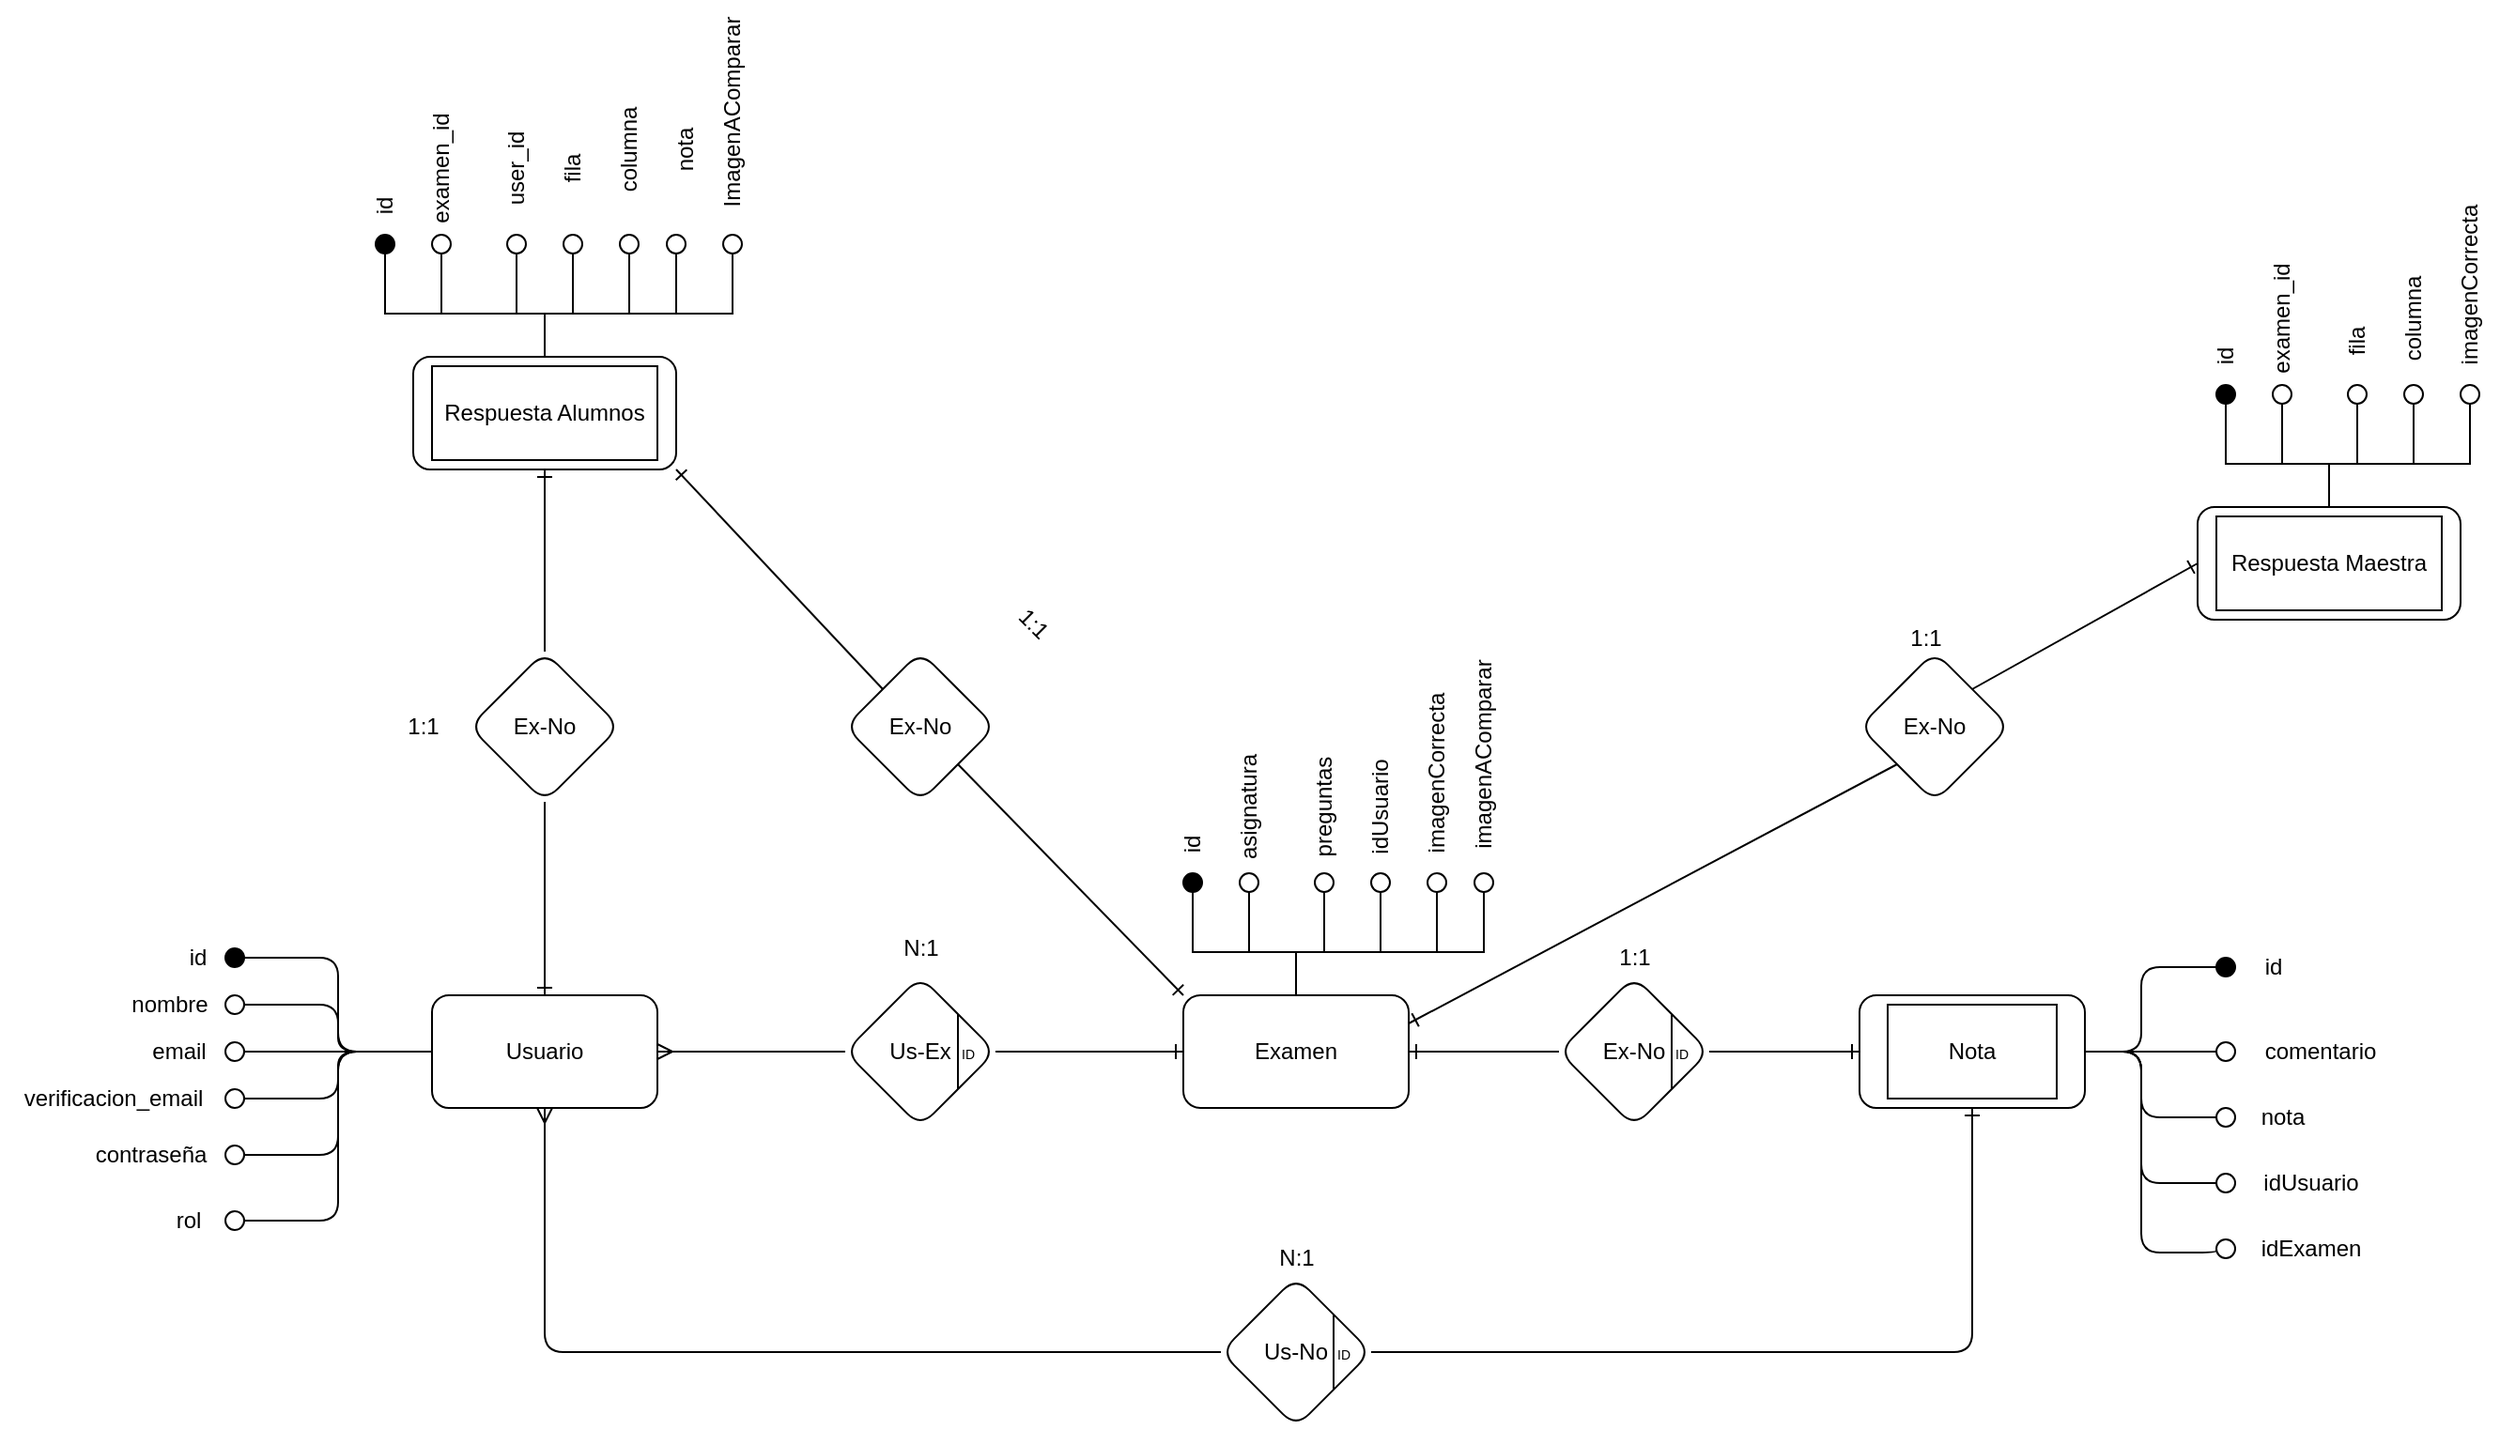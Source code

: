 <mxfile>
    <diagram id="fs26s8ENTE_4_NqMiJsl" name="Page-1">
        <mxGraphModel dx="1456" dy="1810" grid="1" gridSize="10" guides="1" tooltips="1" connect="1" arrows="1" fold="1" page="1" pageScale="1" pageWidth="850" pageHeight="1100" math="0" shadow="0">
            <root>
                <mxCell id="0"/>
                <mxCell id="1" parent="0"/>
                <mxCell id="300" value="" style="edgeStyle=none;html=1;endArrow=none;endFill=0;startArrow=ERmany;startFill=0;" edge="1" parent="1" source="301" target="311">
                    <mxGeometry relative="1" as="geometry">
                        <Array as="points">
                            <mxPoint x="470" y="693"/>
                        </Array>
                    </mxGeometry>
                </mxCell>
                <mxCell id="301" value="Usuario" style="rounded=1;whiteSpace=wrap;html=1;" vertex="1" parent="1">
                    <mxGeometry x="410" y="503" width="120" height="60" as="geometry"/>
                </mxCell>
                <mxCell id="302" value="" style="edgeStyle=none;html=1;endArrow=none;endFill=0;startArrow=ERone;startFill=0;" edge="1" parent="1" source="303" target="308">
                    <mxGeometry relative="1" as="geometry"/>
                </mxCell>
                <mxCell id="303" value="Examen" style="rounded=1;whiteSpace=wrap;html=1;" vertex="1" parent="1">
                    <mxGeometry x="810" y="503" width="120" height="60" as="geometry"/>
                </mxCell>
                <mxCell id="304" style="edgeStyle=none;html=1;entryX=1;entryY=0.5;entryDx=0;entryDy=0;startArrow=none;startFill=0;endArrow=ERmany;endFill=0;" edge="1" parent="1" source="306" target="301">
                    <mxGeometry relative="1" as="geometry"/>
                </mxCell>
                <mxCell id="305" style="edgeStyle=none;html=1;entryX=0;entryY=0.5;entryDx=0;entryDy=0;startArrow=none;startFill=0;endArrow=ERone;endFill=0;" edge="1" parent="1" source="306" target="303">
                    <mxGeometry relative="1" as="geometry"/>
                </mxCell>
                <mxCell id="306" value="Us-Ex" style="rhombus;whiteSpace=wrap;html=1;rounded=1;" vertex="1" parent="1">
                    <mxGeometry x="630" y="493" width="80" height="80" as="geometry"/>
                </mxCell>
                <mxCell id="307" value="" style="edgeStyle=none;html=1;endArrow=ERone;endFill=0;" edge="1" parent="1" source="308" target="309">
                    <mxGeometry relative="1" as="geometry"/>
                </mxCell>
                <mxCell id="308" value="Ex-No" style="rhombus;whiteSpace=wrap;html=1;rounded=1;" vertex="1" parent="1">
                    <mxGeometry x="1010" y="493" width="80" height="80" as="geometry"/>
                </mxCell>
                <mxCell id="309" value="Nota" style="whiteSpace=wrap;html=1;rounded=1;" vertex="1" parent="1">
                    <mxGeometry x="1170" y="503" width="120" height="60" as="geometry"/>
                </mxCell>
                <mxCell id="310" style="edgeStyle=none;html=1;entryX=0.5;entryY=1;entryDx=0;entryDy=0;endArrow=ERone;endFill=0;" edge="1" parent="1" source="311" target="309">
                    <mxGeometry relative="1" as="geometry">
                        <Array as="points">
                            <mxPoint x="1230" y="693"/>
                        </Array>
                    </mxGeometry>
                </mxCell>
                <mxCell id="311" value="Us-No" style="rhombus;whiteSpace=wrap;html=1;rounded=1;" vertex="1" parent="1">
                    <mxGeometry x="830" y="653" width="80" height="80" as="geometry"/>
                </mxCell>
                <mxCell id="312" value="nombre" style="text;html=1;align=center;verticalAlign=middle;resizable=0;points=[];autosize=1;strokeColor=none;fillColor=none;" vertex="1" parent="1">
                    <mxGeometry x="240" y="493" width="60" height="30" as="geometry"/>
                </mxCell>
                <mxCell id="313" value="email" style="text;html=1;align=center;verticalAlign=middle;resizable=0;points=[];autosize=1;strokeColor=none;fillColor=none;" vertex="1" parent="1">
                    <mxGeometry x="250" y="518" width="50" height="30" as="geometry"/>
                </mxCell>
                <mxCell id="314" value="contraseña" style="text;html=1;align=center;verticalAlign=middle;resizable=0;points=[];autosize=1;strokeColor=none;fillColor=none;" vertex="1" parent="1">
                    <mxGeometry x="220" y="573" width="80" height="30" as="geometry"/>
                </mxCell>
                <mxCell id="315" value="verificacion_email" style="text;html=1;align=center;verticalAlign=middle;resizable=0;points=[];autosize=1;strokeColor=none;fillColor=none;" vertex="1" parent="1">
                    <mxGeometry x="180" y="543" width="120" height="30" as="geometry"/>
                </mxCell>
                <mxCell id="316" value="id" style="text;html=1;align=center;verticalAlign=middle;resizable=0;points=[];autosize=1;strokeColor=none;fillColor=none;" vertex="1" parent="1">
                    <mxGeometry x="270" y="468" width="30" height="30" as="geometry"/>
                </mxCell>
                <mxCell id="317" style="edgeStyle=none;html=1;entryX=0;entryY=0.5;entryDx=0;entryDy=0;endArrow=none;endFill=0;" edge="1" parent="1" source="318" target="301">
                    <mxGeometry relative="1" as="geometry">
                        <Array as="points">
                            <mxPoint x="360" y="483"/>
                            <mxPoint x="360" y="533"/>
                        </Array>
                    </mxGeometry>
                </mxCell>
                <mxCell id="318" value="" style="ellipse;whiteSpace=wrap;html=1;fillColor=#000000;fontColor=#ffffff;strokeColor=light-dark(#000000, #b2cbff);" vertex="1" parent="1">
                    <mxGeometry x="300" y="478" width="10" height="10" as="geometry"/>
                </mxCell>
                <mxCell id="319" value="" style="ellipse;whiteSpace=wrap;html=1;" vertex="1" parent="1">
                    <mxGeometry x="300" y="503" width="10" height="10" as="geometry"/>
                </mxCell>
                <mxCell id="320" style="edgeStyle=none;html=1;entryX=0;entryY=0.5;entryDx=0;entryDy=0;endArrow=none;endFill=0;" edge="1" parent="1" source="321" target="301">
                    <mxGeometry relative="1" as="geometry"/>
                </mxCell>
                <mxCell id="321" value="" style="ellipse;whiteSpace=wrap;html=1;" vertex="1" parent="1">
                    <mxGeometry x="300" y="528" width="10" height="10" as="geometry"/>
                </mxCell>
                <mxCell id="322" style="edgeStyle=none;html=1;entryX=0;entryY=0.5;entryDx=0;entryDy=0;endArrow=none;endFill=0;" edge="1" parent="1" source="323" target="301">
                    <mxGeometry relative="1" as="geometry">
                        <Array as="points">
                            <mxPoint x="360" y="558"/>
                            <mxPoint x="360" y="533"/>
                        </Array>
                    </mxGeometry>
                </mxCell>
                <mxCell id="323" value="" style="ellipse;whiteSpace=wrap;html=1;" vertex="1" parent="1">
                    <mxGeometry x="300" y="553" width="10" height="10" as="geometry"/>
                </mxCell>
                <mxCell id="324" style="edgeStyle=none;html=1;entryX=0;entryY=0.5;entryDx=0;entryDy=0;endArrow=none;endFill=0;" edge="1" parent="1" source="325" target="301">
                    <mxGeometry relative="1" as="geometry">
                        <Array as="points">
                            <mxPoint x="360" y="588"/>
                            <mxPoint x="360" y="533"/>
                        </Array>
                    </mxGeometry>
                </mxCell>
                <mxCell id="325" value="" style="ellipse;whiteSpace=wrap;html=1;" vertex="1" parent="1">
                    <mxGeometry x="300" y="583" width="10" height="10" as="geometry"/>
                </mxCell>
                <mxCell id="326" style="edgeStyle=none;html=1;endArrow=none;endFill=0;" edge="1" parent="1" source="319">
                    <mxGeometry relative="1" as="geometry">
                        <mxPoint x="410" y="533" as="targetPoint"/>
                        <Array as="points">
                            <mxPoint x="330" y="508"/>
                            <mxPoint x="360" y="508"/>
                            <mxPoint x="360" y="533"/>
                        </Array>
                    </mxGeometry>
                </mxCell>
                <mxCell id="327" value="N:1" style="text;html=1;align=center;verticalAlign=middle;resizable=0;points=[];autosize=1;strokeColor=none;fillColor=none;" vertex="1" parent="1">
                    <mxGeometry x="650" y="463" width="40" height="30" as="geometry"/>
                </mxCell>
                <mxCell id="328" value="" style="edgeStyle=none;orthogonalLoop=1;jettySize=auto;html=1;endArrow=none;endFill=0;exitX=1;exitY=0;exitDx=0;exitDy=0;entryX=1;entryY=1;entryDx=0;entryDy=0;" edge="1" parent="1" source="306" target="306">
                    <mxGeometry width="100" relative="1" as="geometry">
                        <mxPoint x="620" y="453" as="sourcePoint"/>
                        <mxPoint x="720" y="453" as="targetPoint"/>
                        <Array as="points"/>
                    </mxGeometry>
                </mxCell>
                <mxCell id="329" value="N:1" style="text;html=1;align=center;verticalAlign=middle;resizable=0;points=[];autosize=1;strokeColor=none;fillColor=none;" vertex="1" parent="1">
                    <mxGeometry x="850" y="628" width="40" height="30" as="geometry"/>
                </mxCell>
                <mxCell id="330" value="" style="edgeStyle=none;orthogonalLoop=1;jettySize=auto;html=1;endArrow=none;endFill=0;exitX=1;exitY=0;exitDx=0;exitDy=0;entryX=1;entryY=1;entryDx=0;entryDy=0;" edge="1" parent="1">
                    <mxGeometry width="100" relative="1" as="geometry">
                        <mxPoint x="890" y="673" as="sourcePoint"/>
                        <mxPoint x="890" y="713" as="targetPoint"/>
                        <Array as="points"/>
                    </mxGeometry>
                </mxCell>
                <mxCell id="331" value="" style="edgeStyle=none;orthogonalLoop=1;jettySize=auto;html=1;endArrow=none;endFill=0;exitX=1;exitY=0;exitDx=0;exitDy=0;entryX=1;entryY=1;entryDx=0;entryDy=0;" edge="1" parent="1">
                    <mxGeometry width="100" relative="1" as="geometry">
                        <mxPoint x="1070" y="513" as="sourcePoint"/>
                        <mxPoint x="1070" y="553" as="targetPoint"/>
                        <Array as="points"/>
                    </mxGeometry>
                </mxCell>
                <mxCell id="332" value="" style="ellipse;whiteSpace=wrap;html=1;fillColor=#000000;fontColor=#ffffff;strokeColor=light-dark(#000000, #b2cbff);" vertex="1" parent="1">
                    <mxGeometry x="810" y="438" width="10" height="10" as="geometry"/>
                </mxCell>
                <mxCell id="333" value="" style="edgeStyle=segmentEdgeStyle;endArrow=none;html=1;curved=0;rounded=0;endSize=8;startSize=8;sourcePerimeterSpacing=0;targetPerimeterSpacing=0;endFill=0;entryX=0.5;entryY=1;entryDx=0;entryDy=0;" edge="1" parent="1" target="338">
                    <mxGeometry width="100" relative="1" as="geometry">
                        <mxPoint x="870" y="498" as="sourcePoint"/>
                        <mxPoint x="970" y="433" as="targetPoint"/>
                        <Array as="points">
                            <mxPoint x="870" y="480"/>
                            <mxPoint x="915" y="480"/>
                        </Array>
                    </mxGeometry>
                </mxCell>
                <mxCell id="334" value="" style="edgeStyle=segmentEdgeStyle;endArrow=none;html=1;curved=0;rounded=0;endSize=8;startSize=8;sourcePerimeterSpacing=0;targetPerimeterSpacing=0;exitX=0.5;exitY=0;exitDx=0;exitDy=0;entryX=0.5;entryY=1;entryDx=0;entryDy=0;endFill=0;" edge="1" parent="1" source="303" target="337">
                    <mxGeometry width="100" relative="1" as="geometry">
                        <mxPoint x="955" y="408" as="sourcePoint"/>
                        <mxPoint x="900" y="353" as="targetPoint"/>
                        <Array as="points">
                            <mxPoint x="870" y="480"/>
                            <mxPoint x="885" y="480"/>
                        </Array>
                    </mxGeometry>
                </mxCell>
                <mxCell id="335" value="" style="edgeStyle=segmentEdgeStyle;endArrow=none;html=1;curved=0;rounded=0;endSize=8;startSize=8;sourcePerimeterSpacing=0;targetPerimeterSpacing=0;exitX=0.5;exitY=0;exitDx=0;exitDy=0;entryX=0.5;entryY=1;entryDx=0;entryDy=0;endFill=0;" edge="1" parent="1" source="303" target="336">
                    <mxGeometry width="100" relative="1" as="geometry">
                        <mxPoint x="930" y="450.5" as="sourcePoint"/>
                        <mxPoint x="875" y="395.5" as="targetPoint"/>
                        <Array as="points">
                            <mxPoint x="870" y="480"/>
                            <mxPoint x="845" y="480"/>
                        </Array>
                    </mxGeometry>
                </mxCell>
                <mxCell id="336" value="" style="ellipse;whiteSpace=wrap;html=1;" vertex="1" parent="1">
                    <mxGeometry x="840" y="438" width="10" height="10" as="geometry"/>
                </mxCell>
                <mxCell id="337" value="" style="ellipse;whiteSpace=wrap;html=1;" vertex="1" parent="1">
                    <mxGeometry x="880" y="438" width="10" height="10" as="geometry"/>
                </mxCell>
                <mxCell id="338" value="" style="ellipse;whiteSpace=wrap;html=1;" vertex="1" parent="1">
                    <mxGeometry x="910" y="438" width="10" height="10" as="geometry"/>
                </mxCell>
                <mxCell id="339" value="" style="edgeStyle=segmentEdgeStyle;endArrow=none;html=1;curved=0;rounded=0;endSize=8;startSize=8;sourcePerimeterSpacing=0;targetPerimeterSpacing=0;endFill=0;entryX=0.5;entryY=1;entryDx=0;entryDy=0;exitX=0.5;exitY=0;exitDx=0;exitDy=0;" edge="1" parent="1" source="303" target="332">
                    <mxGeometry width="100" relative="1" as="geometry">
                        <mxPoint x="880" y="508" as="sourcePoint"/>
                        <mxPoint x="925" y="458" as="targetPoint"/>
                        <Array as="points">
                            <mxPoint x="870" y="480"/>
                            <mxPoint x="815" y="480"/>
                        </Array>
                    </mxGeometry>
                </mxCell>
                <mxCell id="340" value="id" style="text;html=1;align=center;verticalAlign=middle;resizable=0;points=[];autosize=1;strokeColor=none;fillColor=none;rotation=-90;" vertex="1" parent="1">
                    <mxGeometry x="800" y="408" width="30" height="30" as="geometry"/>
                </mxCell>
                <mxCell id="341" value="idUsuario" style="text;html=1;align=center;verticalAlign=middle;resizable=0;points=[];autosize=1;strokeColor=none;fillColor=none;rotation=-90;" vertex="1" parent="1">
                    <mxGeometry x="880" y="388" width="70" height="30" as="geometry"/>
                </mxCell>
                <mxCell id="342" value="preguntas" style="text;html=1;align=center;verticalAlign=middle;resizable=0;points=[];autosize=1;strokeColor=none;fillColor=none;rotation=-90;" vertex="1" parent="1">
                    <mxGeometry x="845" y="388" width="80" height="30" as="geometry"/>
                </mxCell>
                <mxCell id="343" value="asignatura" style="text;html=1;align=center;verticalAlign=middle;resizable=0;points=[];autosize=1;strokeColor=none;fillColor=none;rotation=-90;" vertex="1" parent="1">
                    <mxGeometry x="805" y="388" width="80" height="30" as="geometry"/>
                </mxCell>
                <mxCell id="344" style="edgeStyle=none;html=1;entryX=1;entryY=0.5;entryDx=0;entryDy=0;endArrow=none;endFill=0;" edge="1" parent="1" source="345" target="309">
                    <mxGeometry relative="1" as="geometry">
                        <Array as="points">
                            <mxPoint x="1320" y="488"/>
                            <mxPoint x="1320" y="533"/>
                        </Array>
                    </mxGeometry>
                </mxCell>
                <mxCell id="345" value="" style="ellipse;whiteSpace=wrap;html=1;fillColor=#000000;fontColor=#ffffff;strokeColor=light-dark(#000000, #b2cbff);" vertex="1" parent="1">
                    <mxGeometry x="1360" y="483" width="10" height="10" as="geometry"/>
                </mxCell>
                <mxCell id="346" style="edgeStyle=none;html=1;entryX=1;entryY=0.5;entryDx=0;entryDy=0;endArrow=none;endFill=0;" edge="1" parent="1" source="347" target="309">
                    <mxGeometry relative="1" as="geometry"/>
                </mxCell>
                <mxCell id="347" value="" style="ellipse;whiteSpace=wrap;html=1;" vertex="1" parent="1">
                    <mxGeometry x="1360" y="528" width="10" height="10" as="geometry"/>
                </mxCell>
                <mxCell id="348" style="edgeStyle=none;html=1;entryX=1;entryY=0.5;entryDx=0;entryDy=0;endArrow=none;endFill=0;" edge="1" parent="1" source="349" target="309">
                    <mxGeometry relative="1" as="geometry">
                        <Array as="points">
                            <mxPoint x="1320" y="568"/>
                            <mxPoint x="1320" y="533"/>
                        </Array>
                    </mxGeometry>
                </mxCell>
                <mxCell id="349" value="" style="ellipse;whiteSpace=wrap;html=1;" vertex="1" parent="1">
                    <mxGeometry x="1360" y="563" width="10" height="10" as="geometry"/>
                </mxCell>
                <mxCell id="350" style="edgeStyle=none;html=1;entryX=1;entryY=0.5;entryDx=0;entryDy=0;endArrow=none;endFill=0;" edge="1" parent="1" source="351" target="309">
                    <mxGeometry relative="1" as="geometry">
                        <Array as="points">
                            <mxPoint x="1320" y="603"/>
                            <mxPoint x="1320" y="533"/>
                        </Array>
                    </mxGeometry>
                </mxCell>
                <mxCell id="351" value="" style="ellipse;whiteSpace=wrap;html=1;" vertex="1" parent="1">
                    <mxGeometry x="1360" y="598" width="10" height="10" as="geometry"/>
                </mxCell>
                <mxCell id="352" value="id" style="text;html=1;align=center;verticalAlign=middle;resizable=0;points=[];autosize=1;strokeColor=none;fillColor=none;rotation=0;" vertex="1" parent="1">
                    <mxGeometry x="1375" y="473" width="30" height="30" as="geometry"/>
                </mxCell>
                <mxCell id="353" value="idUsuario" style="text;html=1;align=center;verticalAlign=middle;resizable=0;points=[];autosize=1;strokeColor=none;fillColor=none;rotation=0;" vertex="1" parent="1">
                    <mxGeometry x="1375" y="588" width="70" height="30" as="geometry"/>
                </mxCell>
                <mxCell id="354" value="idExamen" style="text;html=1;align=center;verticalAlign=middle;resizable=0;points=[];autosize=1;strokeColor=none;fillColor=none;rotation=0;" vertex="1" parent="1">
                    <mxGeometry x="1370" y="623" width="80" height="30" as="geometry"/>
                </mxCell>
                <mxCell id="355" value="nota" style="text;html=1;align=center;verticalAlign=middle;resizable=0;points=[];autosize=1;strokeColor=none;fillColor=none;rotation=0;" vertex="1" parent="1">
                    <mxGeometry x="1370" y="553" width="50" height="30" as="geometry"/>
                </mxCell>
                <mxCell id="356" value="&lt;font style=&quot;font-size: 7px;&quot;&gt;ID&lt;/font&gt;" style="text;html=1;align=center;verticalAlign=middle;resizable=0;points=[];autosize=1;strokeColor=none;fillColor=none;" vertex="1" parent="1">
                    <mxGeometry x="680" y="518" width="30" height="30" as="geometry"/>
                </mxCell>
                <mxCell id="357" value="&lt;font style=&quot;font-size: 7px;&quot;&gt;ID&lt;/font&gt;" style="text;html=1;align=center;verticalAlign=middle;resizable=0;points=[];autosize=1;strokeColor=none;fillColor=none;" vertex="1" parent="1">
                    <mxGeometry x="1060" y="518" width="30" height="30" as="geometry"/>
                </mxCell>
                <mxCell id="358" value="&lt;font style=&quot;font-size: 7px;&quot;&gt;ID&lt;/font&gt;" style="text;html=1;align=center;verticalAlign=middle;resizable=0;points=[];autosize=1;strokeColor=none;fillColor=none;" vertex="1" parent="1">
                    <mxGeometry x="880" y="678" width="30" height="30" as="geometry"/>
                </mxCell>
                <mxCell id="359" value="rol" style="text;html=1;align=center;verticalAlign=middle;resizable=0;points=[];autosize=1;strokeColor=none;fillColor=none;" vertex="1" parent="1">
                    <mxGeometry x="260" y="608" width="40" height="30" as="geometry"/>
                </mxCell>
                <mxCell id="360" style="edgeStyle=none;html=1;entryX=0;entryY=0.5;entryDx=0;entryDy=0;endArrow=none;endFill=0;" edge="1" parent="1" source="361" target="301">
                    <mxGeometry relative="1" as="geometry">
                        <Array as="points">
                            <mxPoint x="360" y="623"/>
                            <mxPoint x="360" y="533"/>
                        </Array>
                    </mxGeometry>
                </mxCell>
                <mxCell id="361" value="" style="ellipse;whiteSpace=wrap;html=1;" vertex="1" parent="1">
                    <mxGeometry x="300" y="618" width="10" height="10" as="geometry"/>
                </mxCell>
                <mxCell id="362" value="comentario" style="text;html=1;align=center;verticalAlign=middle;resizable=0;points=[];autosize=1;strokeColor=none;fillColor=none;" vertex="1" parent="1">
                    <mxGeometry x="1375" y="518" width="80" height="30" as="geometry"/>
                </mxCell>
                <mxCell id="363" value="" style="ellipse;whiteSpace=wrap;html=1;" vertex="1" parent="1">
                    <mxGeometry x="1360" y="633" width="10" height="10" as="geometry"/>
                </mxCell>
                <mxCell id="364" style="edgeStyle=none;html=1;entryX=1;entryY=0.5;entryDx=0;entryDy=0;endArrow=none;endFill=0;exitX=0;exitY=0.5;exitDx=0;exitDy=0;" edge="1" parent="1" source="363">
                    <mxGeometry relative="1" as="geometry">
                        <mxPoint x="1360" y="603" as="sourcePoint"/>
                        <mxPoint x="1290" y="533" as="targetPoint"/>
                        <Array as="points">
                            <mxPoint x="1360" y="640"/>
                            <mxPoint x="1320" y="640"/>
                            <mxPoint x="1320" y="533"/>
                        </Array>
                    </mxGeometry>
                </mxCell>
                <mxCell id="365" value="1:1" style="text;html=1;align=center;verticalAlign=middle;resizable=0;points=[];autosize=1;strokeColor=none;fillColor=none;" vertex="1" parent="1">
                    <mxGeometry x="1030" y="468" width="40" height="30" as="geometry"/>
                </mxCell>
                <mxCell id="366" value="" style="whiteSpace=wrap;html=1;fillColor=none;" vertex="1" parent="1">
                    <mxGeometry x="1185" y="508" width="90" height="50" as="geometry"/>
                </mxCell>
                <mxCell id="367" value="imagenCorrecta" style="text;html=1;align=center;verticalAlign=middle;resizable=0;points=[];autosize=1;strokeColor=none;fillColor=none;rotation=-90;" vertex="1" parent="1">
                    <mxGeometry x="890" y="370" width="110" height="30" as="geometry"/>
                </mxCell>
                <mxCell id="368" value="imagenAComparar" style="text;html=1;align=center;verticalAlign=middle;resizable=0;points=[];autosize=1;strokeColor=none;fillColor=none;rotation=-90;" vertex="1" parent="1">
                    <mxGeometry x="910" y="360" width="120" height="30" as="geometry"/>
                </mxCell>
                <mxCell id="369" value="" style="ellipse;whiteSpace=wrap;html=1;" vertex="1" parent="1">
                    <mxGeometry x="940" y="438" width="10" height="10" as="geometry"/>
                </mxCell>
                <mxCell id="370" value="" style="ellipse;whiteSpace=wrap;html=1;" vertex="1" parent="1">
                    <mxGeometry x="965" y="438" width="10" height="10" as="geometry"/>
                </mxCell>
                <mxCell id="371" value="" style="edgeStyle=segmentEdgeStyle;endArrow=none;html=1;curved=0;rounded=0;endSize=8;startSize=8;sourcePerimeterSpacing=0;targetPerimeterSpacing=0;exitX=0.5;exitY=0;exitDx=0;exitDy=0;entryX=0.5;entryY=1;entryDx=0;entryDy=0;endFill=0;" edge="1" parent="1" source="303" target="369">
                    <mxGeometry width="100" relative="1" as="geometry">
                        <mxPoint x="890" y="450" as="sourcePoint"/>
                        <mxPoint x="990" y="490" as="targetPoint"/>
                        <Array as="points">
                            <mxPoint x="870" y="480"/>
                            <mxPoint x="945" y="480"/>
                        </Array>
                    </mxGeometry>
                </mxCell>
                <mxCell id="372" value="" style="edgeStyle=segmentEdgeStyle;endArrow=none;html=1;curved=0;rounded=0;endSize=8;startSize=8;sourcePerimeterSpacing=0;targetPerimeterSpacing=0;exitX=0.5;exitY=0;exitDx=0;exitDy=0;entryX=0.5;entryY=1;entryDx=0;entryDy=0;endFill=0;" edge="1" parent="1" source="303" target="370">
                    <mxGeometry width="100" relative="1" as="geometry">
                        <mxPoint x="880" y="513" as="sourcePoint"/>
                        <mxPoint x="955" y="458" as="targetPoint"/>
                        <Array as="points">
                            <mxPoint x="870" y="480"/>
                            <mxPoint x="970" y="480"/>
                        </Array>
                    </mxGeometry>
                </mxCell>
                <mxCell id="373" value="Respuesta Maestra" style="rounded=1;whiteSpace=wrap;html=1;" vertex="1" parent="1">
                    <mxGeometry x="1350" y="243" width="140" height="60" as="geometry"/>
                </mxCell>
                <mxCell id="374" value="" style="whiteSpace=wrap;html=1;fillColor=none;" vertex="1" parent="1">
                    <mxGeometry x="1360" y="248" width="120" height="50" as="geometry"/>
                </mxCell>
                <mxCell id="375" value="" style="edgeStyle=none;html=1;endArrow=ERone;endFill=0;entryX=1;entryY=0.25;entryDx=0;entryDy=0;exitX=0;exitY=1;exitDx=0;exitDy=0;" edge="1" parent="1" source="376" target="303">
                    <mxGeometry relative="1" as="geometry">
                        <mxPoint x="1350" y="418" as="sourcePoint"/>
                        <mxPoint x="1460" y="473" as="targetPoint"/>
                    </mxGeometry>
                </mxCell>
                <mxCell id="376" value="Ex-No" style="rhombus;whiteSpace=wrap;html=1;rounded=1;" vertex="1" parent="1">
                    <mxGeometry x="1170" y="320" width="80" height="80" as="geometry"/>
                </mxCell>
                <mxCell id="377" value="" style="edgeStyle=none;html=1;endArrow=none;endFill=0;startArrow=ERone;startFill=0;exitX=0;exitY=0.5;exitDx=0;exitDy=0;entryX=1;entryY=0;entryDx=0;entryDy=0;" edge="1" parent="1" source="373" target="376">
                    <mxGeometry relative="1" as="geometry">
                        <mxPoint x="1220" y="344.5" as="sourcePoint"/>
                        <mxPoint x="1300" y="344.5" as="targetPoint"/>
                    </mxGeometry>
                </mxCell>
                <mxCell id="378" value="" style="ellipse;whiteSpace=wrap;html=1;fillColor=#000000;fontColor=#ffffff;strokeColor=light-dark(#000000, #b2cbff);" vertex="1" parent="1">
                    <mxGeometry x="1360" y="178" width="10" height="10" as="geometry"/>
                </mxCell>
                <mxCell id="379" value="" style="edgeStyle=segmentEdgeStyle;endArrow=none;html=1;curved=0;rounded=0;endSize=8;startSize=8;sourcePerimeterSpacing=0;targetPerimeterSpacing=0;endFill=0;entryX=0.5;entryY=1;entryDx=0;entryDy=0;" edge="1" parent="1" target="384">
                    <mxGeometry width="100" relative="1" as="geometry">
                        <mxPoint x="1420" y="238" as="sourcePoint"/>
                        <mxPoint x="1520" y="173" as="targetPoint"/>
                        <Array as="points">
                            <mxPoint x="1420" y="220"/>
                            <mxPoint x="1465" y="220"/>
                        </Array>
                    </mxGeometry>
                </mxCell>
                <mxCell id="380" value="" style="edgeStyle=segmentEdgeStyle;endArrow=none;html=1;curved=0;rounded=0;endSize=8;startSize=8;sourcePerimeterSpacing=0;targetPerimeterSpacing=0;exitX=0.5;exitY=0;exitDx=0;exitDy=0;entryX=0.5;entryY=1;entryDx=0;entryDy=0;endFill=0;" edge="1" parent="1" target="383">
                    <mxGeometry width="100" relative="1" as="geometry">
                        <mxPoint x="1420" y="243" as="sourcePoint"/>
                        <mxPoint x="1450" y="93" as="targetPoint"/>
                        <Array as="points">
                            <mxPoint x="1420" y="220"/>
                            <mxPoint x="1435" y="220"/>
                        </Array>
                    </mxGeometry>
                </mxCell>
                <mxCell id="381" value="" style="edgeStyle=segmentEdgeStyle;endArrow=none;html=1;curved=0;rounded=0;endSize=8;startSize=8;sourcePerimeterSpacing=0;targetPerimeterSpacing=0;exitX=0.5;exitY=0;exitDx=0;exitDy=0;entryX=0.5;entryY=1;entryDx=0;entryDy=0;endFill=0;" edge="1" parent="1" target="382">
                    <mxGeometry width="100" relative="1" as="geometry">
                        <mxPoint x="1420" y="243" as="sourcePoint"/>
                        <mxPoint x="1425" y="135.5" as="targetPoint"/>
                        <Array as="points">
                            <mxPoint x="1420" y="220"/>
                            <mxPoint x="1395" y="220"/>
                        </Array>
                    </mxGeometry>
                </mxCell>
                <mxCell id="382" value="" style="ellipse;whiteSpace=wrap;html=1;" vertex="1" parent="1">
                    <mxGeometry x="1390" y="178" width="10" height="10" as="geometry"/>
                </mxCell>
                <mxCell id="383" value="" style="ellipse;whiteSpace=wrap;html=1;" vertex="1" parent="1">
                    <mxGeometry x="1430" y="178" width="10" height="10" as="geometry"/>
                </mxCell>
                <mxCell id="384" value="" style="ellipse;whiteSpace=wrap;html=1;" vertex="1" parent="1">
                    <mxGeometry x="1460" y="178" width="10" height="10" as="geometry"/>
                </mxCell>
                <mxCell id="385" value="" style="edgeStyle=segmentEdgeStyle;endArrow=none;html=1;curved=0;rounded=0;endSize=8;startSize=8;sourcePerimeterSpacing=0;targetPerimeterSpacing=0;endFill=0;entryX=0.5;entryY=1;entryDx=0;entryDy=0;exitX=0.5;exitY=0;exitDx=0;exitDy=0;" edge="1" parent="1" target="378">
                    <mxGeometry width="100" relative="1" as="geometry">
                        <mxPoint x="1420" y="243" as="sourcePoint"/>
                        <mxPoint x="1475" y="198" as="targetPoint"/>
                        <Array as="points">
                            <mxPoint x="1420" y="220"/>
                            <mxPoint x="1365" y="220"/>
                        </Array>
                    </mxGeometry>
                </mxCell>
                <mxCell id="386" value="id" style="text;html=1;align=center;verticalAlign=middle;resizable=0;points=[];autosize=1;strokeColor=none;fillColor=none;rotation=-90;" vertex="1" parent="1">
                    <mxGeometry x="1350" y="148" width="30" height="30" as="geometry"/>
                </mxCell>
                <mxCell id="387" value="columna" style="text;html=1;align=center;verticalAlign=middle;resizable=0;points=[];autosize=1;strokeColor=none;fillColor=none;rotation=-90;" vertex="1" parent="1">
                    <mxGeometry x="1430" y="128" width="70" height="30" as="geometry"/>
                </mxCell>
                <mxCell id="388" value="fila" style="text;html=1;align=center;verticalAlign=middle;resizable=0;points=[];autosize=1;strokeColor=none;fillColor=none;rotation=-90;" vertex="1" parent="1">
                    <mxGeometry x="1415" y="140" width="40" height="30" as="geometry"/>
                </mxCell>
                <mxCell id="389" value="examen_id" style="text;html=1;align=center;verticalAlign=middle;resizable=0;points=[];autosize=1;strokeColor=none;fillColor=none;rotation=-90;" vertex="1" parent="1">
                    <mxGeometry x="1355" y="128" width="80" height="30" as="geometry"/>
                </mxCell>
                <mxCell id="390" value="imagenCorrecta" style="text;html=1;align=center;verticalAlign=middle;resizable=0;points=[];autosize=1;strokeColor=none;fillColor=none;rotation=-90;" vertex="1" parent="1">
                    <mxGeometry x="1440" y="110" width="110" height="30" as="geometry"/>
                </mxCell>
                <mxCell id="391" value="" style="ellipse;whiteSpace=wrap;html=1;" vertex="1" parent="1">
                    <mxGeometry x="1490" y="178" width="10" height="10" as="geometry"/>
                </mxCell>
                <mxCell id="392" value="" style="edgeStyle=segmentEdgeStyle;endArrow=none;html=1;curved=0;rounded=0;endSize=8;startSize=8;sourcePerimeterSpacing=0;targetPerimeterSpacing=0;exitX=0.5;exitY=0;exitDx=0;exitDy=0;entryX=0.5;entryY=1;entryDx=0;entryDy=0;endFill=0;" edge="1" parent="1" target="391">
                    <mxGeometry width="100" relative="1" as="geometry">
                        <mxPoint x="1420" y="243" as="sourcePoint"/>
                        <mxPoint x="1540" y="230" as="targetPoint"/>
                        <Array as="points">
                            <mxPoint x="1420" y="220"/>
                            <mxPoint x="1495" y="220"/>
                        </Array>
                    </mxGeometry>
                </mxCell>
                <mxCell id="393" value="1:1" style="text;html=1;align=center;verticalAlign=middle;resizable=0;points=[];autosize=1;strokeColor=none;fillColor=none;rotation=0;" vertex="1" parent="1">
                    <mxGeometry x="1185" y="298" width="40" height="30" as="geometry"/>
                </mxCell>
                <mxCell id="394" value="Respuesta Alumnos" style="rounded=1;whiteSpace=wrap;html=1;" vertex="1" parent="1">
                    <mxGeometry x="400" y="163" width="140" height="60" as="geometry"/>
                </mxCell>
                <mxCell id="395" value="" style="whiteSpace=wrap;html=1;fillColor=none;" vertex="1" parent="1">
                    <mxGeometry x="410" y="168" width="120" height="50" as="geometry"/>
                </mxCell>
                <mxCell id="396" value="" style="ellipse;whiteSpace=wrap;html=1;fillColor=#000000;fontColor=#ffffff;strokeColor=light-dark(#000000, #b2cbff);" vertex="1" parent="1">
                    <mxGeometry x="380" y="98" width="10" height="10" as="geometry"/>
                </mxCell>
                <mxCell id="397" value="" style="edgeStyle=segmentEdgeStyle;endArrow=none;html=1;curved=0;rounded=0;endSize=8;startSize=8;sourcePerimeterSpacing=0;targetPerimeterSpacing=0;endFill=0;entryX=0.5;entryY=1;entryDx=0;entryDy=0;" edge="1" parent="1" target="402">
                    <mxGeometry width="100" relative="1" as="geometry">
                        <mxPoint x="470" y="158" as="sourcePoint"/>
                        <mxPoint x="540" y="93" as="targetPoint"/>
                        <Array as="points">
                            <mxPoint x="470" y="158"/>
                            <mxPoint x="470" y="140"/>
                            <mxPoint x="485" y="140"/>
                        </Array>
                    </mxGeometry>
                </mxCell>
                <mxCell id="398" value="" style="edgeStyle=segmentEdgeStyle;endArrow=none;html=1;curved=0;rounded=0;endSize=8;startSize=8;sourcePerimeterSpacing=0;targetPerimeterSpacing=0;entryX=0.5;entryY=1;entryDx=0;entryDy=0;endFill=0;" edge="1" parent="1" target="401">
                    <mxGeometry width="100" relative="1" as="geometry">
                        <mxPoint x="470" y="160" as="sourcePoint"/>
                        <mxPoint x="470" y="13" as="targetPoint"/>
                        <Array as="points">
                            <mxPoint x="470" y="163"/>
                            <mxPoint x="470" y="140"/>
                            <mxPoint x="455" y="140"/>
                        </Array>
                    </mxGeometry>
                </mxCell>
                <mxCell id="399" value="" style="edgeStyle=segmentEdgeStyle;endArrow=none;html=1;curved=0;rounded=0;endSize=8;startSize=8;sourcePerimeterSpacing=0;targetPerimeterSpacing=0;entryX=0.5;entryY=1;entryDx=0;entryDy=0;endFill=0;" edge="1" parent="1" target="400">
                    <mxGeometry width="100" relative="1" as="geometry">
                        <mxPoint x="470" y="163" as="sourcePoint"/>
                        <mxPoint x="445" y="55.5" as="targetPoint"/>
                        <Array as="points">
                            <mxPoint x="470" y="163"/>
                            <mxPoint x="470" y="140"/>
                            <mxPoint x="415" y="140"/>
                        </Array>
                    </mxGeometry>
                </mxCell>
                <mxCell id="400" value="" style="ellipse;whiteSpace=wrap;html=1;" vertex="1" parent="1">
                    <mxGeometry x="410" y="98" width="10" height="10" as="geometry"/>
                </mxCell>
                <mxCell id="401" value="" style="ellipse;whiteSpace=wrap;html=1;" vertex="1" parent="1">
                    <mxGeometry x="450" y="98" width="10" height="10" as="geometry"/>
                </mxCell>
                <mxCell id="402" value="" style="ellipse;whiteSpace=wrap;html=1;" vertex="1" parent="1">
                    <mxGeometry x="480" y="98" width="10" height="10" as="geometry"/>
                </mxCell>
                <mxCell id="403" value="" style="edgeStyle=segmentEdgeStyle;endArrow=none;html=1;curved=0;rounded=0;endSize=8;startSize=8;sourcePerimeterSpacing=0;targetPerimeterSpacing=0;endFill=0;entryX=0.5;entryY=1;entryDx=0;entryDy=0;" edge="1" parent="1" target="396">
                    <mxGeometry width="100" relative="1" as="geometry">
                        <mxPoint x="470" y="160" as="sourcePoint"/>
                        <mxPoint x="495" y="118" as="targetPoint"/>
                        <Array as="points">
                            <mxPoint x="470" y="163"/>
                            <mxPoint x="470" y="140"/>
                            <mxPoint x="385" y="140"/>
                        </Array>
                    </mxGeometry>
                </mxCell>
                <mxCell id="404" value="id" style="text;html=1;align=center;verticalAlign=middle;resizable=0;points=[];autosize=1;strokeColor=none;fillColor=none;rotation=-90;" vertex="1" parent="1">
                    <mxGeometry x="370" y="68" width="30" height="30" as="geometry"/>
                </mxCell>
                <mxCell id="405" value="fila" style="text;html=1;align=center;verticalAlign=middle;resizable=0;points=[];autosize=1;strokeColor=none;fillColor=none;rotation=-90;" vertex="1" parent="1">
                    <mxGeometry x="465" y="48" width="40" height="30" as="geometry"/>
                </mxCell>
                <mxCell id="406" value="user_id" style="text;html=1;align=center;verticalAlign=middle;resizable=0;points=[];autosize=1;strokeColor=none;fillColor=none;rotation=-90;" vertex="1" parent="1">
                    <mxGeometry x="425" y="48" width="60" height="30" as="geometry"/>
                </mxCell>
                <mxCell id="407" value="examen_id" style="text;html=1;align=center;verticalAlign=middle;resizable=0;points=[];autosize=1;strokeColor=none;fillColor=none;rotation=-90;" vertex="1" parent="1">
                    <mxGeometry x="375" y="48" width="80" height="30" as="geometry"/>
                </mxCell>
                <mxCell id="408" value="columna" style="text;html=1;align=center;verticalAlign=middle;resizable=0;points=[];autosize=1;strokeColor=none;fillColor=none;rotation=-90;" vertex="1" parent="1">
                    <mxGeometry x="480" y="38" width="70" height="30" as="geometry"/>
                </mxCell>
                <mxCell id="409" value="" style="ellipse;whiteSpace=wrap;html=1;" vertex="1" parent="1">
                    <mxGeometry x="510" y="98" width="10" height="10" as="geometry"/>
                </mxCell>
                <mxCell id="410" value="" style="edgeStyle=segmentEdgeStyle;endArrow=none;html=1;curved=0;rounded=0;endSize=8;startSize=8;sourcePerimeterSpacing=0;targetPerimeterSpacing=0;entryX=0.5;entryY=1;entryDx=0;entryDy=0;endFill=0;" edge="1" parent="1" target="409">
                    <mxGeometry width="100" relative="1" as="geometry">
                        <mxPoint x="470" y="160" as="sourcePoint"/>
                        <mxPoint x="560" y="150" as="targetPoint"/>
                        <Array as="points">
                            <mxPoint x="470" y="163"/>
                            <mxPoint x="470" y="140"/>
                            <mxPoint x="515" y="140"/>
                        </Array>
                    </mxGeometry>
                </mxCell>
                <mxCell id="411" value="Ex-No" style="rhombus;whiteSpace=wrap;html=1;rounded=1;" vertex="1" parent="1">
                    <mxGeometry x="630" y="320" width="80" height="80" as="geometry"/>
                </mxCell>
                <mxCell id="412" value="Ex-No" style="rhombus;whiteSpace=wrap;html=1;rounded=1;" vertex="1" parent="1">
                    <mxGeometry x="430" y="320" width="80" height="80" as="geometry"/>
                </mxCell>
                <mxCell id="413" value="" style="edgeStyle=segmentEdgeStyle;endArrow=none;html=1;curved=0;rounded=0;endSize=8;startSize=8;sourcePerimeterSpacing=0;targetPerimeterSpacing=0;endFill=0;entryX=0.5;entryY=1;entryDx=0;entryDy=0;" edge="1" parent="1" target="416">
                    <mxGeometry width="100" relative="1" as="geometry">
                        <mxPoint x="470" y="160" as="sourcePoint"/>
                        <mxPoint x="625" y="93" as="targetPoint"/>
                        <Array as="points">
                            <mxPoint x="470" y="160"/>
                            <mxPoint x="470" y="140"/>
                            <mxPoint x="570" y="140"/>
                        </Array>
                    </mxGeometry>
                </mxCell>
                <mxCell id="414" value="" style="edgeStyle=segmentEdgeStyle;endArrow=none;html=1;curved=0;rounded=0;endSize=8;startSize=8;sourcePerimeterSpacing=0;targetPerimeterSpacing=0;entryX=0.5;entryY=1;entryDx=0;entryDy=0;endFill=0;" edge="1" parent="1" target="415">
                    <mxGeometry width="100" relative="1" as="geometry">
                        <mxPoint x="470" y="160" as="sourcePoint"/>
                        <mxPoint x="555" y="13" as="targetPoint"/>
                        <Array as="points">
                            <mxPoint x="470" y="150"/>
                            <mxPoint x="470" y="140"/>
                            <mxPoint x="540" y="140"/>
                        </Array>
                    </mxGeometry>
                </mxCell>
                <mxCell id="415" value="" style="ellipse;whiteSpace=wrap;html=1;" vertex="1" parent="1">
                    <mxGeometry x="535" y="98" width="10" height="10" as="geometry"/>
                </mxCell>
                <mxCell id="416" value="" style="ellipse;whiteSpace=wrap;html=1;" vertex="1" parent="1">
                    <mxGeometry x="565" y="98" width="10" height="10" as="geometry"/>
                </mxCell>
                <mxCell id="417" value="nota" style="text;html=1;align=center;verticalAlign=middle;resizable=0;points=[];autosize=1;strokeColor=none;fillColor=none;rotation=-90;" vertex="1" parent="1">
                    <mxGeometry x="520" y="38" width="50" height="30" as="geometry"/>
                </mxCell>
                <mxCell id="418" value="ImagenAComparar" style="text;html=1;align=center;verticalAlign=middle;resizable=0;points=[];autosize=1;strokeColor=none;fillColor=none;rotation=-90;" vertex="1" parent="1">
                    <mxGeometry x="510" y="18" width="120" height="30" as="geometry"/>
                </mxCell>
                <mxCell id="419" value="1:1" style="text;html=1;align=center;verticalAlign=middle;resizable=0;points=[];autosize=1;strokeColor=none;fillColor=none;rotation=45;" vertex="1" parent="1">
                    <mxGeometry x="710" y="290" width="40" height="30" as="geometry"/>
                </mxCell>
                <mxCell id="420" value="1:1" style="text;html=1;align=center;verticalAlign=middle;resizable=0;points=[];autosize=1;strokeColor=none;fillColor=none;rotation=0;" vertex="1" parent="1">
                    <mxGeometry x="385" y="345" width="40" height="30" as="geometry"/>
                </mxCell>
                <mxCell id="421" style="edgeStyle=none;html=1;startArrow=none;startFill=0;endArrow=ERone;endFill=0;entryX=0.5;entryY=1;entryDx=0;entryDy=0;" edge="1" parent="1" source="412" target="394">
                    <mxGeometry relative="1" as="geometry">
                        <mxPoint x="400" y="290" as="sourcePoint"/>
                        <mxPoint x="660" y="250" as="targetPoint"/>
                    </mxGeometry>
                </mxCell>
                <mxCell id="422" style="edgeStyle=none;html=1;startArrow=none;startFill=0;endArrow=ERone;endFill=0;exitX=0.5;exitY=1;exitDx=0;exitDy=0;entryX=0.5;entryY=0;entryDx=0;entryDy=0;" edge="1" parent="1" source="412" target="301">
                    <mxGeometry relative="1" as="geometry">
                        <mxPoint x="400" y="386" as="sourcePoint"/>
                        <mxPoint x="570" y="430" as="targetPoint"/>
                    </mxGeometry>
                </mxCell>
                <mxCell id="423" style="edgeStyle=none;html=1;startArrow=none;startFill=0;endArrow=ERone;endFill=0;entryX=1;entryY=1;entryDx=0;entryDy=0;exitX=0;exitY=0;exitDx=0;exitDy=0;" edge="1" parent="1" source="411" target="394">
                    <mxGeometry relative="1" as="geometry">
                        <mxPoint x="550" y="340" as="sourcePoint"/>
                        <mxPoint x="550" y="243" as="targetPoint"/>
                    </mxGeometry>
                </mxCell>
                <mxCell id="424" style="edgeStyle=none;html=1;startArrow=none;startFill=0;endArrow=ERone;endFill=0;exitX=1;exitY=1;exitDx=0;exitDy=0;entryX=0;entryY=0;entryDx=0;entryDy=0;" edge="1" parent="1" source="411" target="303">
                    <mxGeometry relative="1" as="geometry">
                        <mxPoint x="550" y="405" as="sourcePoint"/>
                        <mxPoint x="550" y="508" as="targetPoint"/>
                    </mxGeometry>
                </mxCell>
            </root>
        </mxGraphModel>
    </diagram>
</mxfile>